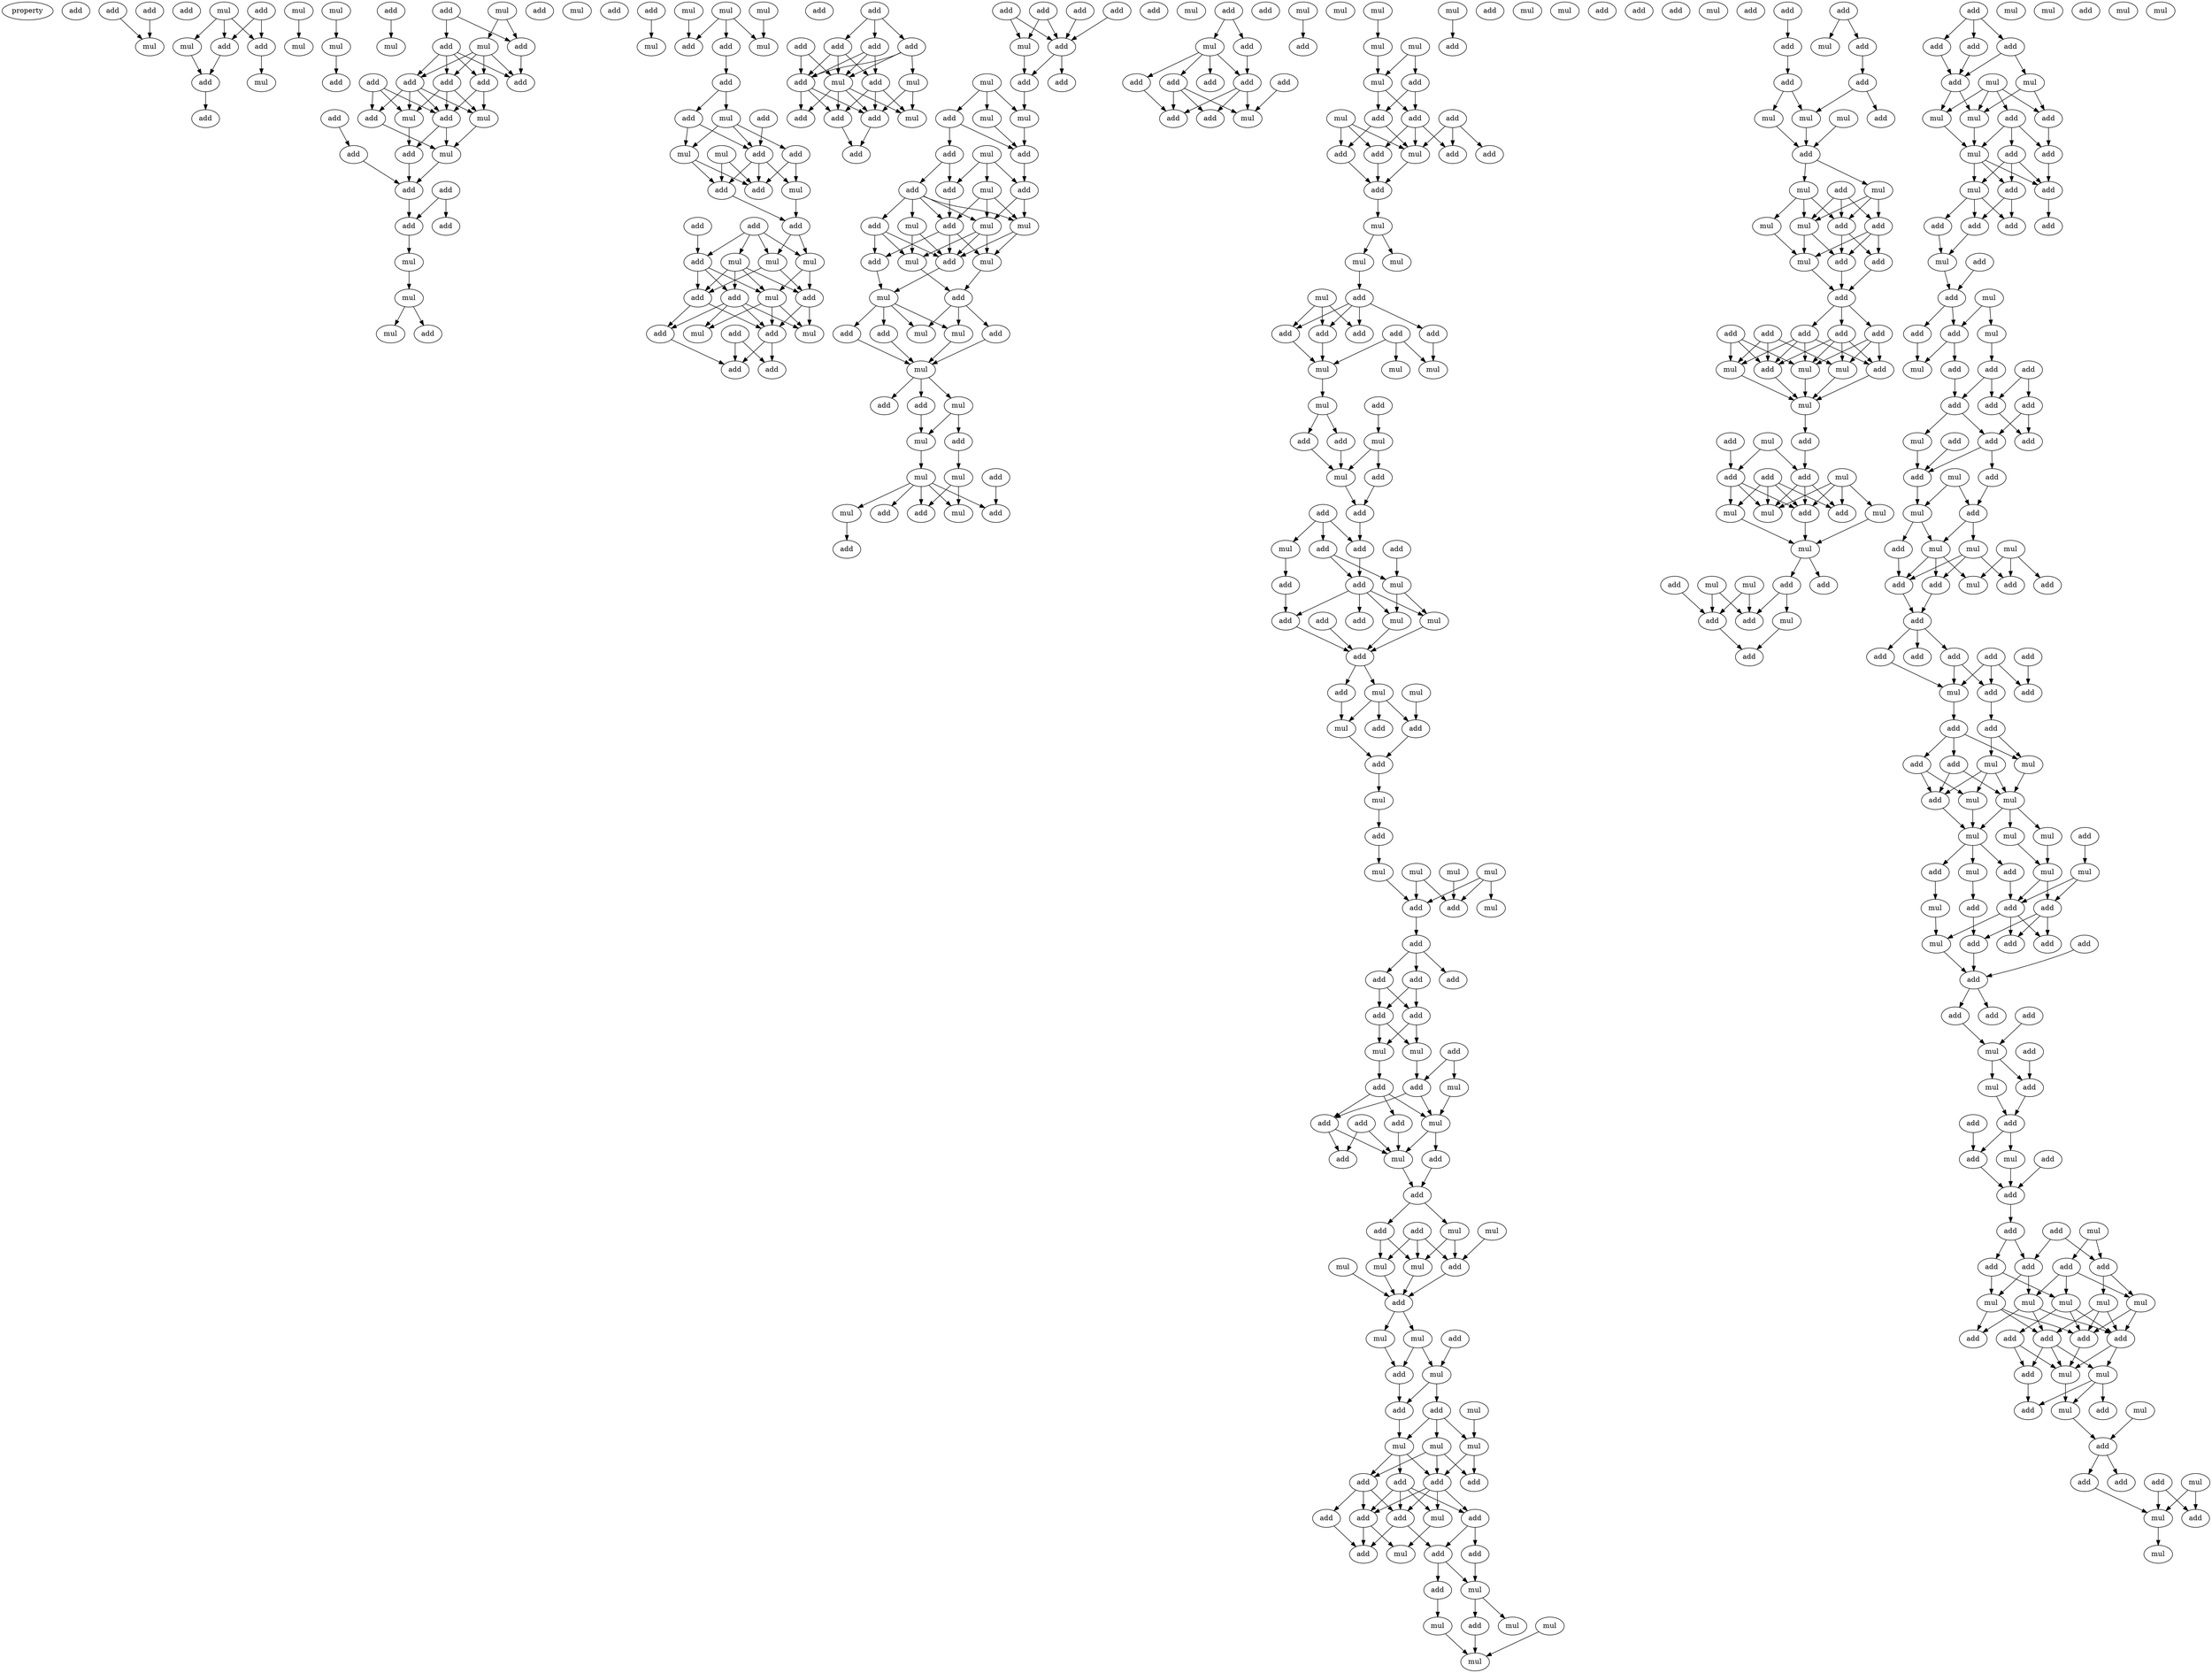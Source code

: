digraph {
    node [fontcolor=black]
    property [mul=2,lf=1.1]
    0 [ label = add ];
    1 [ label = add ];
    2 [ label = add ];
    3 [ label = add ];
    4 [ label = mul ];
    5 [ label = mul ];
    6 [ label = mul ];
    7 [ label = add ];
    8 [ label = add ];
    9 [ label = mul ];
    10 [ label = add ];
    11 [ label = mul ];
    12 [ label = add ];
    13 [ label = mul ];
    14 [ label = mul ];
    15 [ label = add ];
    16 [ label = add ];
    17 [ label = mul ];
    18 [ label = mul ];
    19 [ label = add ];
    20 [ label = add ];
    21 [ label = mul ];
    22 [ label = add ];
    23 [ label = add ];
    24 [ label = mul ];
    25 [ label = add ];
    26 [ label = add ];
    27 [ label = add ];
    28 [ label = add ];
    29 [ label = add ];
    30 [ label = add ];
    31 [ label = add ];
    32 [ label = mul ];
    33 [ label = add ];
    34 [ label = mul ];
    35 [ label = add ];
    36 [ label = mul ];
    37 [ label = add ];
    38 [ label = add ];
    39 [ label = add ];
    40 [ label = add ];
    41 [ label = mul ];
    42 [ label = add ];
    43 [ label = add ];
    44 [ label = mul ];
    45 [ label = mul ];
    46 [ label = mul ];
    47 [ label = add ];
    48 [ label = add ];
    49 [ label = add ];
    50 [ label = mul ];
    51 [ label = mul ];
    52 [ label = mul ];
    53 [ label = mul ];
    54 [ label = add ];
    55 [ label = mul ];
    56 [ label = add ];
    57 [ label = add ];
    58 [ label = add ];
    59 [ label = mul ];
    60 [ label = add ];
    61 [ label = add ];
    62 [ label = add ];
    63 [ label = add ];
    64 [ label = mul ];
    65 [ label = mul ];
    66 [ label = add ];
    67 [ label = mul ];
    68 [ label = add ];
    69 [ label = add ];
    70 [ label = add ];
    71 [ label = add ];
    72 [ label = mul ];
    73 [ label = add ];
    74 [ label = mul ];
    75 [ label = mul ];
    76 [ label = add ];
    77 [ label = add ];
    78 [ label = add ];
    79 [ label = mul ];
    80 [ label = add ];
    81 [ label = mul ];
    82 [ label = add ];
    83 [ label = add ];
    84 [ label = mul ];
    85 [ label = add ];
    86 [ label = add ];
    87 [ label = add ];
    88 [ label = add ];
    89 [ label = add ];
    90 [ label = add ];
    91 [ label = add ];
    92 [ label = add ];
    93 [ label = mul ];
    94 [ label = add ];
    95 [ label = mul ];
    96 [ label = mul ];
    97 [ label = add ];
    98 [ label = add ];
    99 [ label = add ];
    100 [ label = add ];
    101 [ label = add ];
    102 [ label = add ];
    103 [ label = add ];
    104 [ label = add ];
    105 [ label = mul ];
    106 [ label = add ];
    107 [ label = add ];
    108 [ label = add ];
    109 [ label = mul ];
    110 [ label = add ];
    111 [ label = mul ];
    112 [ label = mul ];
    113 [ label = add ];
    114 [ label = add ];
    115 [ label = add ];
    116 [ label = mul ];
    117 [ label = mul ];
    118 [ label = add ];
    119 [ label = add ];
    120 [ label = add ];
    121 [ label = mul ];
    122 [ label = mul ];
    123 [ label = mul ];
    124 [ label = add ];
    125 [ label = add ];
    126 [ label = add ];
    127 [ label = mul ];
    128 [ label = mul ];
    129 [ label = add ];
    130 [ label = mul ];
    131 [ label = add ];
    132 [ label = add ];
    133 [ label = add ];
    134 [ label = add ];
    135 [ label = mul ];
    136 [ label = mul ];
    137 [ label = mul ];
    138 [ label = add ];
    139 [ label = mul ];
    140 [ label = mul ];
    141 [ label = add ];
    142 [ label = mul ];
    143 [ label = add ];
    144 [ label = add ];
    145 [ label = mul ];
    146 [ label = mul ];
    147 [ label = add ];
    148 [ label = mul ];
    149 [ label = add ];
    150 [ label = mul ];
    151 [ label = add ];
    152 [ label = add ];
    153 [ label = add ];
    154 [ label = mul ];
    155 [ label = add ];
    156 [ label = add ];
    157 [ label = add ];
    158 [ label = add ];
    159 [ label = add ];
    160 [ label = add ];
    161 [ label = add ];
    162 [ label = mul ];
    163 [ label = mul ];
    164 [ label = add ];
    165 [ label = add ];
    166 [ label = mul ];
    167 [ label = add ];
    168 [ label = mul ];
    169 [ label = mul ];
    170 [ label = mul ];
    171 [ label = mul ];
    172 [ label = add ];
    173 [ label = add ];
    174 [ label = mul ];
    175 [ label = add ];
    176 [ label = add ];
    177 [ label = mul ];
    178 [ label = add ];
    179 [ label = add ];
    180 [ label = add ];
    181 [ label = add ];
    182 [ label = add ];
    183 [ label = mul ];
    184 [ label = mul ];
    185 [ label = mul ];
    186 [ label = add ];
    187 [ label = mul ];
    188 [ label = add ];
    189 [ label = add ];
    190 [ label = add ];
    191 [ label = add ];
    192 [ label = add ];
    193 [ label = mul ];
    194 [ label = mul ];
    195 [ label = mul ];
    196 [ label = mul ];
    197 [ label = add ];
    198 [ label = mul ];
    199 [ label = add ];
    200 [ label = add ];
    201 [ label = mul ];
    202 [ label = add ];
    203 [ label = mul ];
    204 [ label = add ];
    205 [ label = add ];
    206 [ label = add ];
    207 [ label = add ];
    208 [ label = add ];
    209 [ label = mul ];
    210 [ label = add ];
    211 [ label = add ];
    212 [ label = mul ];
    213 [ label = add ];
    214 [ label = add ];
    215 [ label = add ];
    216 [ label = mul ];
    217 [ label = add ];
    218 [ label = add ];
    219 [ label = mul ];
    220 [ label = add ];
    221 [ label = add ];
    222 [ label = mul ];
    223 [ label = mul ];
    224 [ label = add ];
    225 [ label = add ];
    226 [ label = mul ];
    227 [ label = add ];
    228 [ label = mul ];
    229 [ label = mul ];
    230 [ label = add ];
    231 [ label = mul ];
    232 [ label = mul ];
    233 [ label = mul ];
    234 [ label = mul ];
    235 [ label = mul ];
    236 [ label = add ];
    237 [ label = add ];
    238 [ label = mul ];
    239 [ label = add ];
    240 [ label = add ];
    241 [ label = add ];
    242 [ label = add ];
    243 [ label = add ];
    244 [ label = add ];
    245 [ label = add ];
    246 [ label = mul ];
    247 [ label = add ];
    248 [ label = mul ];
    249 [ label = add ];
    250 [ label = mul ];
    251 [ label = add ];
    252 [ label = mul ];
    253 [ label = add ];
    254 [ label = add ];
    255 [ label = add ];
    256 [ label = add ];
    257 [ label = add ];
    258 [ label = mul ];
    259 [ label = add ];
    260 [ label = add ];
    261 [ label = add ];
    262 [ label = add ];
    263 [ label = mul ];
    264 [ label = mul ];
    265 [ label = mul ];
    266 [ label = add ];
    267 [ label = mul ];
    268 [ label = mul ];
    269 [ label = add ];
    270 [ label = add ];
    271 [ label = mul ];
    272 [ label = add ];
    273 [ label = mul ];
    274 [ label = mul ];
    275 [ label = add ];
    276 [ label = mul ];
    277 [ label = add ];
    278 [ label = add ];
    279 [ label = mul ];
    280 [ label = add ];
    281 [ label = mul ];
    282 [ label = mul ];
    283 [ label = mul ];
    284 [ label = add ];
    285 [ label = add ];
    286 [ label = add ];
    287 [ label = add ];
    288 [ label = add ];
    289 [ label = add ];
    290 [ label = add ];
    291 [ label = mul ];
    292 [ label = add ];
    293 [ label = mul ];
    294 [ label = add ];
    295 [ label = add ];
    296 [ label = add ];
    297 [ label = add ];
    298 [ label = mul ];
    299 [ label = mul ];
    300 [ label = mul ];
    301 [ label = add ];
    302 [ label = mul ];
    303 [ label = mul ];
    304 [ label = add ];
    305 [ label = add ];
    306 [ label = add ];
    307 [ label = mul ];
    308 [ label = add ];
    309 [ label = add ];
    310 [ label = add ];
    311 [ label = mul ];
    312 [ label = mul ];
    313 [ label = mul ];
    314 [ label = add ];
    315 [ label = add ];
    316 [ label = mul ];
    317 [ label = mul ];
    318 [ label = add ];
    319 [ label = mul ];
    320 [ label = add ];
    321 [ label = mul ];
    322 [ label = add ];
    323 [ label = add ];
    324 [ label = mul ];
    325 [ label = add ];
    326 [ label = add ];
    327 [ label = add ];
    328 [ label = add ];
    329 [ label = add ];
    330 [ label = add ];
    331 [ label = add ];
    332 [ label = add ];
    333 [ label = mul ];
    334 [ label = mul ];
    335 [ label = add ];
    336 [ label = mul ];
    337 [ label = mul ];
    338 [ label = add ];
    339 [ label = mul ];
    340 [ label = add ];
    341 [ label = add ];
    342 [ label = add ];
    343 [ label = mul ];
    344 [ label = add ];
    345 [ label = add ];
    346 [ label = mul ];
    347 [ label = mul ];
    348 [ label = mul ];
    349 [ label = add ];
    350 [ label = mul ];
    351 [ label = add ];
    352 [ label = mul ];
    353 [ label = add ];
    354 [ label = add ];
    355 [ label = mul ];
    356 [ label = add ];
    357 [ label = mul ];
    358 [ label = add ];
    359 [ label = add ];
    360 [ label = add ];
    361 [ label = add ];
    362 [ label = add ];
    363 [ label = add ];
    364 [ label = mul ];
    365 [ label = mul ];
    366 [ label = add ];
    367 [ label = add ];
    368 [ label = add ];
    369 [ label = mul ];
    370 [ label = mul ];
    371 [ label = add ];
    372 [ label = add ];
    373 [ label = mul ];
    374 [ label = mul ];
    375 [ label = add ];
    376 [ label = add ];
    377 [ label = add ];
    378 [ label = add ];
    379 [ label = add ];
    380 [ label = add ];
    381 [ label = mul ];
    382 [ label = add ];
    383 [ label = add ];
    384 [ label = mul ];
    385 [ label = mul ];
    386 [ label = add ];
    387 [ label = add ];
    388 [ label = add ];
    389 [ label = mul ];
    390 [ label = add ];
    391 [ label = add ];
    392 [ label = add ];
    393 [ label = add ];
    394 [ label = add ];
    395 [ label = add ];
    396 [ label = add ];
    397 [ label = add ];
    398 [ label = mul ];
    399 [ label = mul ];
    400 [ label = add ];
    401 [ label = add ];
    402 [ label = add ];
    403 [ label = mul ];
    404 [ label = mul ];
    405 [ label = add ];
    406 [ label = mul ];
    407 [ label = mul ];
    408 [ label = add ];
    409 [ label = add ];
    410 [ label = add ];
    411 [ label = add ];
    412 [ label = mul ];
    413 [ label = add ];
    414 [ label = add ];
    415 [ label = add ];
    416 [ label = add ];
    417 [ label = add ];
    418 [ label = add ];
    419 [ label = add ];
    420 [ label = add ];
    421 [ label = mul ];
    422 [ label = add ];
    423 [ label = add ];
    424 [ label = add ];
    425 [ label = add ];
    426 [ label = mul ];
    427 [ label = mul ];
    428 [ label = add ];
    429 [ label = mul ];
    430 [ label = mul ];
    431 [ label = mul ];
    432 [ label = mul ];
    433 [ label = mul ];
    434 [ label = add ];
    435 [ label = mul ];
    436 [ label = add ];
    437 [ label = mul ];
    438 [ label = mul ];
    439 [ label = add ];
    440 [ label = add ];
    441 [ label = add ];
    442 [ label = add ];
    443 [ label = mul ];
    444 [ label = mul ];
    445 [ label = add ];
    446 [ label = add ];
    447 [ label = add ];
    448 [ label = add ];
    449 [ label = add ];
    450 [ label = add ];
    451 [ label = mul ];
    452 [ label = add ];
    453 [ label = add ];
    454 [ label = mul ];
    455 [ label = mul ];
    456 [ label = add ];
    457 [ label = mul ];
    458 [ label = add ];
    459 [ label = add ];
    460 [ label = add ];
    461 [ label = add ];
    462 [ label = add ];
    463 [ label = mul ];
    464 [ label = add ];
    465 [ label = add ];
    466 [ label = mul ];
    467 [ label = add ];
    468 [ label = add ];
    469 [ label = add ];
    470 [ label = add ];
    471 [ label = add ];
    472 [ label = mul ];
    473 [ label = mul ];
    474 [ label = mul ];
    475 [ label = mul ];
    476 [ label = mul ];
    477 [ label = add ];
    478 [ label = add ];
    479 [ label = add ];
    480 [ label = add ];
    481 [ label = add ];
    482 [ label = mul ];
    483 [ label = add ];
    484 [ label = mul ];
    485 [ label = mul ];
    486 [ label = add ];
    487 [ label = add ];
    488 [ label = mul ];
    489 [ label = add ];
    490 [ label = add ];
    491 [ label = add ];
    492 [ label = add ];
    493 [ label = add ];
    494 [ label = mul ];
    495 [ label = mul ];
    496 [ label = add ];
    497 [ label = mul ];
    498 [ label = mul ];
    499 [ label = mul ];
    1 -> 4 [ name = 0 ];
    2 -> 4 [ name = 1 ];
    5 -> 8 [ name = 2 ];
    5 -> 9 [ name = 3 ];
    5 -> 10 [ name = 4 ];
    6 -> 11 [ name = 5 ];
    7 -> 8 [ name = 6 ];
    7 -> 10 [ name = 7 ];
    8 -> 12 [ name = 8 ];
    9 -> 12 [ name = 9 ];
    10 -> 13 [ name = 10 ];
    12 -> 16 [ name = 11 ];
    14 -> 18 [ name = 12 ];
    15 -> 17 [ name = 13 ];
    18 -> 19 [ name = 14 ];
    20 -> 22 [ name = 15 ];
    20 -> 23 [ name = 16 ];
    21 -> 23 [ name = 17 ];
    21 -> 24 [ name = 18 ];
    22 -> 25 [ name = 19 ];
    22 -> 26 [ name = 20 ];
    22 -> 28 [ name = 21 ];
    22 -> 29 [ name = 22 ];
    23 -> 29 [ name = 23 ];
    24 -> 25 [ name = 24 ];
    24 -> 26 [ name = 25 ];
    24 -> 28 [ name = 26 ];
    24 -> 29 [ name = 27 ];
    25 -> 30 [ name = 28 ];
    25 -> 31 [ name = 29 ];
    25 -> 32 [ name = 30 ];
    25 -> 34 [ name = 31 ];
    26 -> 30 [ name = 32 ];
    26 -> 32 [ name = 33 ];
    26 -> 34 [ name = 34 ];
    27 -> 30 [ name = 35 ];
    27 -> 31 [ name = 36 ];
    27 -> 32 [ name = 37 ];
    28 -> 30 [ name = 38 ];
    28 -> 34 [ name = 39 ];
    30 -> 36 [ name = 40 ];
    30 -> 37 [ name = 41 ];
    31 -> 36 [ name = 42 ];
    32 -> 37 [ name = 43 ];
    33 -> 35 [ name = 44 ];
    34 -> 36 [ name = 45 ];
    35 -> 39 [ name = 46 ];
    36 -> 39 [ name = 47 ];
    37 -> 39 [ name = 48 ];
    38 -> 42 [ name = 49 ];
    38 -> 43 [ name = 50 ];
    39 -> 42 [ name = 51 ];
    42 -> 44 [ name = 52 ];
    44 -> 45 [ name = 53 ];
    45 -> 46 [ name = 54 ];
    45 -> 47 [ name = 55 ];
    49 -> 50 [ name = 56 ];
    51 -> 54 [ name = 57 ];
    51 -> 55 [ name = 58 ];
    51 -> 57 [ name = 59 ];
    52 -> 54 [ name = 60 ];
    53 -> 55 [ name = 61 ];
    57 -> 58 [ name = 62 ];
    58 -> 59 [ name = 63 ];
    58 -> 61 [ name = 64 ];
    59 -> 62 [ name = 65 ];
    59 -> 63 [ name = 66 ];
    59 -> 65 [ name = 67 ];
    60 -> 62 [ name = 68 ];
    61 -> 62 [ name = 69 ];
    61 -> 65 [ name = 70 ];
    62 -> 66 [ name = 71 ];
    62 -> 67 [ name = 72 ];
    62 -> 68 [ name = 73 ];
    63 -> 67 [ name = 74 ];
    63 -> 68 [ name = 75 ];
    64 -> 66 [ name = 76 ];
    64 -> 68 [ name = 77 ];
    65 -> 66 [ name = 78 ];
    65 -> 68 [ name = 79 ];
    66 -> 69 [ name = 80 ];
    67 -> 69 [ name = 81 ];
    69 -> 72 [ name = 82 ];
    69 -> 75 [ name = 83 ];
    70 -> 73 [ name = 84 ];
    71 -> 72 [ name = 85 ];
    71 -> 73 [ name = 86 ];
    71 -> 74 [ name = 87 ];
    71 -> 75 [ name = 88 ];
    72 -> 77 [ name = 89 ];
    72 -> 78 [ name = 90 ];
    73 -> 76 [ name = 91 ];
    73 -> 77 [ name = 92 ];
    73 -> 79 [ name = 93 ];
    74 -> 76 [ name = 94 ];
    74 -> 77 [ name = 95 ];
    74 -> 78 [ name = 96 ];
    74 -> 79 [ name = 97 ];
    75 -> 78 [ name = 98 ];
    75 -> 79 [ name = 99 ];
    76 -> 81 [ name = 100 ];
    76 -> 82 [ name = 101 ];
    76 -> 83 [ name = 102 ];
    76 -> 84 [ name = 103 ];
    77 -> 82 [ name = 104 ];
    77 -> 83 [ name = 105 ];
    78 -> 81 [ name = 106 ];
    78 -> 83 [ name = 107 ];
    79 -> 81 [ name = 108 ];
    79 -> 83 [ name = 109 ];
    79 -> 84 [ name = 110 ];
    80 -> 85 [ name = 111 ];
    80 -> 86 [ name = 112 ];
    82 -> 86 [ name = 113 ];
    83 -> 85 [ name = 114 ];
    83 -> 86 [ name = 115 ];
    87 -> 89 [ name = 116 ];
    87 -> 90 [ name = 117 ];
    87 -> 91 [ name = 118 ];
    88 -> 92 [ name = 119 ];
    88 -> 93 [ name = 120 ];
    89 -> 92 [ name = 121 ];
    89 -> 93 [ name = 122 ];
    89 -> 94 [ name = 123 ];
    90 -> 92 [ name = 124 ];
    90 -> 93 [ name = 125 ];
    90 -> 95 [ name = 126 ];
    91 -> 92 [ name = 127 ];
    91 -> 93 [ name = 128 ];
    91 -> 94 [ name = 129 ];
    92 -> 97 [ name = 130 ];
    92 -> 98 [ name = 131 ];
    92 -> 99 [ name = 132 ];
    93 -> 96 [ name = 133 ];
    93 -> 97 [ name = 134 ];
    93 -> 98 [ name = 135 ];
    93 -> 99 [ name = 136 ];
    94 -> 96 [ name = 137 ];
    94 -> 98 [ name = 138 ];
    94 -> 99 [ name = 139 ];
    95 -> 96 [ name = 140 ];
    95 -> 98 [ name = 141 ];
    98 -> 100 [ name = 142 ];
    99 -> 100 [ name = 143 ];
    101 -> 105 [ name = 144 ];
    101 -> 106 [ name = 145 ];
    102 -> 106 [ name = 146 ];
    103 -> 106 [ name = 147 ];
    104 -> 105 [ name = 148 ];
    104 -> 106 [ name = 149 ];
    105 -> 108 [ name = 150 ];
    106 -> 107 [ name = 151 ];
    106 -> 108 [ name = 152 ];
    108 -> 111 [ name = 153 ];
    109 -> 111 [ name = 154 ];
    109 -> 112 [ name = 155 ];
    109 -> 113 [ name = 156 ];
    111 -> 114 [ name = 157 ];
    112 -> 114 [ name = 158 ];
    113 -> 114 [ name = 159 ];
    113 -> 115 [ name = 160 ];
    114 -> 119 [ name = 161 ];
    115 -> 118 [ name = 162 ];
    115 -> 120 [ name = 163 ];
    116 -> 117 [ name = 164 ];
    116 -> 118 [ name = 165 ];
    116 -> 119 [ name = 166 ];
    117 -> 121 [ name = 167 ];
    117 -> 123 [ name = 168 ];
    117 -> 124 [ name = 169 ];
    118 -> 124 [ name = 170 ];
    119 -> 121 [ name = 171 ];
    119 -> 123 [ name = 172 ];
    120 -> 121 [ name = 173 ];
    120 -> 122 [ name = 174 ];
    120 -> 123 [ name = 175 ];
    120 -> 124 [ name = 176 ];
    120 -> 125 [ name = 177 ];
    121 -> 126 [ name = 178 ];
    121 -> 127 [ name = 179 ];
    121 -> 128 [ name = 180 ];
    122 -> 126 [ name = 181 ];
    122 -> 128 [ name = 182 ];
    123 -> 126 [ name = 183 ];
    123 -> 127 [ name = 184 ];
    124 -> 126 [ name = 185 ];
    124 -> 127 [ name = 186 ];
    124 -> 129 [ name = 187 ];
    125 -> 126 [ name = 188 ];
    125 -> 128 [ name = 189 ];
    125 -> 129 [ name = 190 ];
    126 -> 130 [ name = 191 ];
    127 -> 131 [ name = 192 ];
    128 -> 131 [ name = 193 ];
    129 -> 130 [ name = 194 ];
    130 -> 132 [ name = 195 ];
    130 -> 133 [ name = 196 ];
    130 -> 135 [ name = 197 ];
    130 -> 136 [ name = 198 ];
    131 -> 134 [ name = 199 ];
    131 -> 135 [ name = 200 ];
    131 -> 136 [ name = 201 ];
    132 -> 137 [ name = 202 ];
    133 -> 137 [ name = 203 ];
    134 -> 137 [ name = 204 ];
    135 -> 137 [ name = 205 ];
    137 -> 138 [ name = 206 ];
    137 -> 140 [ name = 207 ];
    137 -> 141 [ name = 208 ];
    140 -> 142 [ name = 209 ];
    140 -> 143 [ name = 210 ];
    141 -> 142 [ name = 211 ];
    142 -> 145 [ name = 212 ];
    143 -> 146 [ name = 213 ];
    144 -> 149 [ name = 214 ];
    145 -> 147 [ name = 215 ];
    145 -> 148 [ name = 216 ];
    145 -> 149 [ name = 217 ];
    145 -> 150 [ name = 218 ];
    145 -> 151 [ name = 219 ];
    146 -> 148 [ name = 220 ];
    146 -> 151 [ name = 221 ];
    150 -> 152 [ name = 222 ];
    153 -> 154 [ name = 223 ];
    153 -> 155 [ name = 224 ];
    154 -> 158 [ name = 225 ];
    154 -> 159 [ name = 226 ];
    154 -> 160 [ name = 227 ];
    154 -> 161 [ name = 228 ];
    155 -> 160 [ name = 229 ];
    157 -> 163 [ name = 230 ];
    159 -> 165 [ name = 231 ];
    160 -> 163 [ name = 232 ];
    160 -> 164 [ name = 233 ];
    160 -> 165 [ name = 234 ];
    161 -> 163 [ name = 235 ];
    161 -> 164 [ name = 236 ];
    161 -> 165 [ name = 237 ];
    162 -> 167 [ name = 238 ];
    168 -> 170 [ name = 239 ];
    169 -> 171 [ name = 240 ];
    169 -> 172 [ name = 241 ];
    170 -> 171 [ name = 242 ];
    171 -> 175 [ name = 243 ];
    171 -> 176 [ name = 244 ];
    172 -> 175 [ name = 245 ];
    172 -> 176 [ name = 246 ];
    173 -> 177 [ name = 247 ];
    173 -> 179 [ name = 248 ];
    173 -> 180 [ name = 249 ];
    174 -> 177 [ name = 250 ];
    174 -> 178 [ name = 251 ];
    174 -> 181 [ name = 252 ];
    175 -> 177 [ name = 253 ];
    175 -> 180 [ name = 254 ];
    175 -> 181 [ name = 255 ];
    176 -> 177 [ name = 256 ];
    176 -> 178 [ name = 257 ];
    177 -> 182 [ name = 258 ];
    178 -> 182 [ name = 259 ];
    181 -> 182 [ name = 260 ];
    182 -> 183 [ name = 261 ];
    183 -> 184 [ name = 262 ];
    183 -> 185 [ name = 263 ];
    184 -> 186 [ name = 264 ];
    186 -> 189 [ name = 265 ];
    186 -> 190 [ name = 266 ];
    186 -> 191 [ name = 267 ];
    186 -> 192 [ name = 268 ];
    187 -> 189 [ name = 269 ];
    187 -> 190 [ name = 270 ];
    187 -> 191 [ name = 271 ];
    188 -> 193 [ name = 272 ];
    188 -> 194 [ name = 273 ];
    188 -> 195 [ name = 274 ];
    190 -> 195 [ name = 275 ];
    191 -> 195 [ name = 276 ];
    192 -> 194 [ name = 277 ];
    195 -> 196 [ name = 278 ];
    196 -> 200 [ name = 279 ];
    196 -> 202 [ name = 280 ];
    197 -> 201 [ name = 281 ];
    198 -> 199 [ name = 282 ];
    200 -> 203 [ name = 283 ];
    201 -> 203 [ name = 284 ];
    201 -> 204 [ name = 285 ];
    202 -> 203 [ name = 286 ];
    203 -> 205 [ name = 287 ];
    204 -> 205 [ name = 288 ];
    205 -> 208 [ name = 289 ];
    206 -> 208 [ name = 290 ];
    206 -> 209 [ name = 291 ];
    206 -> 211 [ name = 292 ];
    208 -> 213 [ name = 293 ];
    209 -> 214 [ name = 294 ];
    210 -> 212 [ name = 295 ];
    211 -> 212 [ name = 296 ];
    211 -> 213 [ name = 297 ];
    212 -> 216 [ name = 298 ];
    212 -> 219 [ name = 299 ];
    213 -> 215 [ name = 300 ];
    213 -> 216 [ name = 301 ];
    213 -> 218 [ name = 302 ];
    213 -> 219 [ name = 303 ];
    214 -> 218 [ name = 304 ];
    216 -> 220 [ name = 305 ];
    217 -> 220 [ name = 306 ];
    218 -> 220 [ name = 307 ];
    219 -> 220 [ name = 308 ];
    220 -> 221 [ name = 309 ];
    220 -> 222 [ name = 310 ];
    221 -> 226 [ name = 311 ];
    222 -> 224 [ name = 312 ];
    222 -> 225 [ name = 313 ];
    222 -> 226 [ name = 314 ];
    223 -> 225 [ name = 315 ];
    225 -> 227 [ name = 316 ];
    226 -> 227 [ name = 317 ];
    227 -> 228 [ name = 318 ];
    228 -> 230 [ name = 319 ];
    230 -> 232 [ name = 320 ];
    231 -> 236 [ name = 321 ];
    231 -> 237 [ name = 322 ];
    232 -> 236 [ name = 323 ];
    234 -> 236 [ name = 324 ];
    234 -> 237 [ name = 325 ];
    234 -> 238 [ name = 326 ];
    235 -> 237 [ name = 327 ];
    236 -> 239 [ name = 328 ];
    239 -> 240 [ name = 329 ];
    239 -> 242 [ name = 330 ];
    239 -> 243 [ name = 331 ];
    240 -> 244 [ name = 332 ];
    240 -> 245 [ name = 333 ];
    242 -> 244 [ name = 334 ];
    242 -> 245 [ name = 335 ];
    244 -> 246 [ name = 336 ];
    244 -> 248 [ name = 337 ];
    245 -> 246 [ name = 338 ];
    245 -> 248 [ name = 339 ];
    246 -> 251 [ name = 340 ];
    247 -> 250 [ name = 341 ];
    247 -> 251 [ name = 342 ];
    248 -> 249 [ name = 343 ];
    249 -> 252 [ name = 344 ];
    249 -> 253 [ name = 345 ];
    249 -> 254 [ name = 346 ];
    250 -> 252 [ name = 347 ];
    251 -> 252 [ name = 348 ];
    251 -> 254 [ name = 349 ];
    252 -> 257 [ name = 350 ];
    252 -> 258 [ name = 351 ];
    253 -> 258 [ name = 352 ];
    254 -> 258 [ name = 353 ];
    254 -> 259 [ name = 354 ];
    256 -> 258 [ name = 355 ];
    256 -> 259 [ name = 356 ];
    257 -> 260 [ name = 357 ];
    258 -> 260 [ name = 358 ];
    260 -> 262 [ name = 359 ];
    260 -> 263 [ name = 360 ];
    261 -> 267 [ name = 361 ];
    261 -> 268 [ name = 362 ];
    261 -> 269 [ name = 363 ];
    262 -> 267 [ name = 364 ];
    262 -> 268 [ name = 365 ];
    263 -> 267 [ name = 366 ];
    263 -> 269 [ name = 367 ];
    264 -> 269 [ name = 368 ];
    265 -> 270 [ name = 369 ];
    267 -> 270 [ name = 370 ];
    268 -> 270 [ name = 371 ];
    269 -> 270 [ name = 372 ];
    270 -> 271 [ name = 373 ];
    270 -> 274 [ name = 374 ];
    271 -> 275 [ name = 375 ];
    272 -> 276 [ name = 376 ];
    274 -> 275 [ name = 377 ];
    274 -> 276 [ name = 378 ];
    275 -> 278 [ name = 379 ];
    276 -> 278 [ name = 380 ];
    276 -> 280 [ name = 381 ];
    278 -> 281 [ name = 382 ];
    279 -> 283 [ name = 383 ];
    280 -> 281 [ name = 384 ];
    280 -> 282 [ name = 385 ];
    280 -> 283 [ name = 386 ];
    281 -> 284 [ name = 387 ];
    281 -> 286 [ name = 388 ];
    281 -> 287 [ name = 389 ];
    282 -> 284 [ name = 390 ];
    282 -> 285 [ name = 391 ];
    282 -> 286 [ name = 392 ];
    283 -> 285 [ name = 393 ];
    283 -> 286 [ name = 394 ];
    284 -> 288 [ name = 395 ];
    284 -> 289 [ name = 396 ];
    284 -> 292 [ name = 397 ];
    286 -> 288 [ name = 398 ];
    286 -> 289 [ name = 399 ];
    286 -> 290 [ name = 400 ];
    286 -> 291 [ name = 401 ];
    287 -> 288 [ name = 402 ];
    287 -> 289 [ name = 403 ];
    287 -> 290 [ name = 404 ];
    287 -> 291 [ name = 405 ];
    288 -> 295 [ name = 406 ];
    288 -> 296 [ name = 407 ];
    289 -> 293 [ name = 408 ];
    289 -> 296 [ name = 409 ];
    290 -> 294 [ name = 410 ];
    290 -> 295 [ name = 411 ];
    291 -> 293 [ name = 412 ];
    292 -> 296 [ name = 413 ];
    294 -> 298 [ name = 414 ];
    295 -> 297 [ name = 415 ];
    295 -> 298 [ name = 416 ];
    297 -> 300 [ name = 417 ];
    298 -> 301 [ name = 418 ];
    298 -> 302 [ name = 419 ];
    299 -> 303 [ name = 420 ];
    300 -> 303 [ name = 421 ];
    301 -> 303 [ name = 422 ];
    304 -> 306 [ name = 423 ];
    304 -> 307 [ name = 424 ];
    305 -> 308 [ name = 425 ];
    306 -> 309 [ name = 426 ];
    308 -> 310 [ name = 427 ];
    309 -> 312 [ name = 428 ];
    309 -> 314 [ name = 429 ];
    310 -> 311 [ name = 430 ];
    310 -> 312 [ name = 431 ];
    311 -> 315 [ name = 432 ];
    312 -> 315 [ name = 433 ];
    313 -> 315 [ name = 434 ];
    315 -> 316 [ name = 435 ];
    315 -> 317 [ name = 436 ];
    316 -> 320 [ name = 437 ];
    316 -> 321 [ name = 438 ];
    316 -> 322 [ name = 439 ];
    317 -> 319 [ name = 440 ];
    317 -> 320 [ name = 441 ];
    317 -> 321 [ name = 442 ];
    318 -> 320 [ name = 443 ];
    318 -> 321 [ name = 444 ];
    318 -> 322 [ name = 445 ];
    319 -> 324 [ name = 446 ];
    320 -> 323 [ name = 447 ];
    320 -> 325 [ name = 448 ];
    321 -> 323 [ name = 449 ];
    321 -> 324 [ name = 450 ];
    322 -> 323 [ name = 451 ];
    322 -> 324 [ name = 452 ];
    322 -> 325 [ name = 453 ];
    323 -> 326 [ name = 454 ];
    324 -> 326 [ name = 455 ];
    325 -> 326 [ name = 456 ];
    326 -> 327 [ name = 457 ];
    326 -> 330 [ name = 458 ];
    326 -> 331 [ name = 459 ];
    327 -> 333 [ name = 460 ];
    327 -> 335 [ name = 461 ];
    327 -> 336 [ name = 462 ];
    328 -> 332 [ name = 463 ];
    328 -> 333 [ name = 464 ];
    328 -> 334 [ name = 465 ];
    329 -> 332 [ name = 466 ];
    329 -> 334 [ name = 467 ];
    329 -> 336 [ name = 468 ];
    330 -> 332 [ name = 469 ];
    330 -> 333 [ name = 470 ];
    330 -> 335 [ name = 471 ];
    330 -> 336 [ name = 472 ];
    331 -> 332 [ name = 473 ];
    331 -> 334 [ name = 474 ];
    331 -> 335 [ name = 475 ];
    331 -> 336 [ name = 476 ];
    332 -> 337 [ name = 477 ];
    333 -> 337 [ name = 478 ];
    334 -> 337 [ name = 479 ];
    335 -> 337 [ name = 480 ];
    336 -> 337 [ name = 481 ];
    337 -> 338 [ name = 482 ];
    338 -> 341 [ name = 483 ];
    339 -> 341 [ name = 484 ];
    339 -> 342 [ name = 485 ];
    340 -> 342 [ name = 486 ];
    341 -> 345 [ name = 487 ];
    341 -> 347 [ name = 488 ];
    341 -> 349 [ name = 489 ];
    342 -> 345 [ name = 490 ];
    342 -> 346 [ name = 491 ];
    342 -> 347 [ name = 492 ];
    343 -> 345 [ name = 493 ];
    343 -> 347 [ name = 494 ];
    343 -> 348 [ name = 495 ];
    343 -> 349 [ name = 496 ];
    344 -> 345 [ name = 497 ];
    344 -> 346 [ name = 498 ];
    344 -> 347 [ name = 499 ];
    344 -> 349 [ name = 500 ];
    345 -> 350 [ name = 501 ];
    346 -> 350 [ name = 502 ];
    348 -> 350 [ name = 503 ];
    350 -> 353 [ name = 504 ];
    350 -> 354 [ name = 505 ];
    351 -> 358 [ name = 506 ];
    352 -> 356 [ name = 507 ];
    352 -> 358 [ name = 508 ];
    353 -> 356 [ name = 509 ];
    353 -> 357 [ name = 510 ];
    355 -> 356 [ name = 511 ];
    355 -> 358 [ name = 512 ];
    357 -> 360 [ name = 513 ];
    358 -> 360 [ name = 514 ];
    359 -> 361 [ name = 515 ];
    359 -> 362 [ name = 516 ];
    359 -> 363 [ name = 517 ];
    361 -> 366 [ name = 518 ];
    362 -> 366 [ name = 519 ];
    363 -> 365 [ name = 520 ];
    363 -> 366 [ name = 521 ];
    364 -> 367 [ name = 522 ];
    364 -> 368 [ name = 523 ];
    364 -> 369 [ name = 524 ];
    364 -> 370 [ name = 525 ];
    365 -> 367 [ name = 526 ];
    365 -> 370 [ name = 527 ];
    366 -> 369 [ name = 528 ];
    366 -> 370 [ name = 529 ];
    367 -> 371 [ name = 530 ];
    368 -> 371 [ name = 531 ];
    368 -> 372 [ name = 532 ];
    368 -> 373 [ name = 533 ];
    369 -> 373 [ name = 534 ];
    370 -> 373 [ name = 535 ];
    371 -> 376 [ name = 536 ];
    372 -> 374 [ name = 537 ];
    372 -> 375 [ name = 538 ];
    372 -> 376 [ name = 539 ];
    373 -> 374 [ name = 540 ];
    373 -> 375 [ name = 541 ];
    373 -> 376 [ name = 542 ];
    374 -> 377 [ name = 543 ];
    374 -> 379 [ name = 544 ];
    374 -> 380 [ name = 545 ];
    375 -> 377 [ name = 546 ];
    375 -> 379 [ name = 547 ];
    376 -> 378 [ name = 548 ];
    377 -> 381 [ name = 549 ];
    380 -> 381 [ name = 550 ];
    381 -> 383 [ name = 551 ];
    382 -> 383 [ name = 552 ];
    383 -> 386 [ name = 553 ];
    383 -> 387 [ name = 554 ];
    384 -> 385 [ name = 555 ];
    384 -> 387 [ name = 556 ];
    385 -> 388 [ name = 557 ];
    386 -> 389 [ name = 558 ];
    387 -> 389 [ name = 559 ];
    387 -> 390 [ name = 560 ];
    388 -> 393 [ name = 561 ];
    388 -> 394 [ name = 562 ];
    390 -> 393 [ name = 563 ];
    391 -> 392 [ name = 564 ];
    391 -> 394 [ name = 565 ];
    392 -> 396 [ name = 566 ];
    392 -> 397 [ name = 567 ];
    393 -> 396 [ name = 568 ];
    393 -> 398 [ name = 569 ];
    394 -> 397 [ name = 570 ];
    395 -> 401 [ name = 571 ];
    396 -> 400 [ name = 572 ];
    396 -> 401 [ name = 573 ];
    398 -> 401 [ name = 574 ];
    399 -> 402 [ name = 575 ];
    399 -> 403 [ name = 576 ];
    400 -> 402 [ name = 577 ];
    401 -> 403 [ name = 578 ];
    402 -> 404 [ name = 579 ];
    402 -> 406 [ name = 580 ];
    403 -> 404 [ name = 581 ];
    403 -> 405 [ name = 582 ];
    404 -> 408 [ name = 583 ];
    404 -> 411 [ name = 584 ];
    404 -> 412 [ name = 585 ];
    405 -> 411 [ name = 586 ];
    406 -> 408 [ name = 587 ];
    406 -> 409 [ name = 588 ];
    406 -> 411 [ name = 589 ];
    407 -> 409 [ name = 590 ];
    407 -> 410 [ name = 591 ];
    407 -> 412 [ name = 592 ];
    408 -> 413 [ name = 593 ];
    411 -> 413 [ name = 594 ];
    413 -> 414 [ name = 595 ];
    413 -> 416 [ name = 596 ];
    413 -> 418 [ name = 597 ];
    415 -> 419 [ name = 598 ];
    415 -> 420 [ name = 599 ];
    415 -> 421 [ name = 600 ];
    416 -> 419 [ name = 601 ];
    416 -> 421 [ name = 602 ];
    417 -> 420 [ name = 603 ];
    418 -> 421 [ name = 604 ];
    419 -> 422 [ name = 605 ];
    421 -> 423 [ name = 606 ];
    422 -> 426 [ name = 607 ];
    422 -> 427 [ name = 608 ];
    423 -> 424 [ name = 609 ];
    423 -> 425 [ name = 610 ];
    423 -> 427 [ name = 611 ];
    424 -> 428 [ name = 612 ];
    424 -> 430 [ name = 613 ];
    425 -> 428 [ name = 614 ];
    425 -> 429 [ name = 615 ];
    426 -> 428 [ name = 616 ];
    426 -> 429 [ name = 617 ];
    426 -> 430 [ name = 618 ];
    427 -> 430 [ name = 619 ];
    428 -> 432 [ name = 620 ];
    429 -> 432 [ name = 621 ];
    430 -> 431 [ name = 622 ];
    430 -> 432 [ name = 623 ];
    430 -> 433 [ name = 624 ];
    431 -> 435 [ name = 625 ];
    432 -> 436 [ name = 626 ];
    432 -> 438 [ name = 627 ];
    432 -> 439 [ name = 628 ];
    433 -> 435 [ name = 629 ];
    434 -> 437 [ name = 630 ];
    435 -> 440 [ name = 631 ];
    435 -> 442 [ name = 632 ];
    436 -> 442 [ name = 633 ];
    437 -> 440 [ name = 634 ];
    437 -> 442 [ name = 635 ];
    438 -> 441 [ name = 636 ];
    439 -> 443 [ name = 637 ];
    440 -> 446 [ name = 638 ];
    440 -> 447 [ name = 639 ];
    440 -> 448 [ name = 640 ];
    441 -> 447 [ name = 641 ];
    442 -> 444 [ name = 642 ];
    442 -> 446 [ name = 643 ];
    442 -> 448 [ name = 644 ];
    443 -> 444 [ name = 645 ];
    444 -> 449 [ name = 646 ];
    445 -> 449 [ name = 647 ];
    447 -> 449 [ name = 648 ];
    449 -> 450 [ name = 649 ];
    449 -> 453 [ name = 650 ];
    452 -> 455 [ name = 651 ];
    453 -> 455 [ name = 652 ];
    455 -> 457 [ name = 653 ];
    455 -> 458 [ name = 654 ];
    456 -> 458 [ name = 655 ];
    457 -> 460 [ name = 656 ];
    458 -> 460 [ name = 657 ];
    459 -> 462 [ name = 658 ];
    460 -> 462 [ name = 659 ];
    460 -> 463 [ name = 660 ];
    461 -> 464 [ name = 661 ];
    462 -> 464 [ name = 662 ];
    463 -> 464 [ name = 663 ];
    464 -> 467 [ name = 664 ];
    465 -> 469 [ name = 665 ];
    465 -> 471 [ name = 666 ];
    466 -> 470 [ name = 667 ];
    466 -> 471 [ name = 668 ];
    467 -> 468 [ name = 669 ];
    467 -> 469 [ name = 670 ];
    468 -> 472 [ name = 671 ];
    468 -> 475 [ name = 672 ];
    469 -> 472 [ name = 673 ];
    469 -> 474 [ name = 674 ];
    470 -> 473 [ name = 675 ];
    470 -> 474 [ name = 676 ];
    470 -> 475 [ name = 677 ];
    471 -> 473 [ name = 678 ];
    471 -> 476 [ name = 679 ];
    472 -> 477 [ name = 680 ];
    472 -> 478 [ name = 681 ];
    472 -> 480 [ name = 682 ];
    473 -> 477 [ name = 683 ];
    473 -> 479 [ name = 684 ];
    474 -> 478 [ name = 685 ];
    474 -> 479 [ name = 686 ];
    474 -> 480 [ name = 687 ];
    475 -> 477 [ name = 688 ];
    475 -> 479 [ name = 689 ];
    475 -> 481 [ name = 690 ];
    476 -> 477 [ name = 691 ];
    476 -> 479 [ name = 692 ];
    476 -> 480 [ name = 693 ];
    477 -> 482 [ name = 694 ];
    479 -> 482 [ name = 695 ];
    479 -> 484 [ name = 696 ];
    480 -> 482 [ name = 697 ];
    480 -> 483 [ name = 698 ];
    480 -> 484 [ name = 699 ];
    481 -> 482 [ name = 700 ];
    481 -> 483 [ name = 701 ];
    482 -> 485 [ name = 702 ];
    483 -> 486 [ name = 703 ];
    484 -> 485 [ name = 704 ];
    484 -> 486 [ name = 705 ];
    484 -> 487 [ name = 706 ];
    485 -> 489 [ name = 707 ];
    488 -> 489 [ name = 708 ];
    489 -> 491 [ name = 709 ];
    489 -> 492 [ name = 710 ];
    490 -> 495 [ name = 711 ];
    490 -> 496 [ name = 712 ];
    491 -> 495 [ name = 713 ];
    494 -> 495 [ name = 714 ];
    494 -> 496 [ name = 715 ];
    495 -> 497 [ name = 716 ];
}

